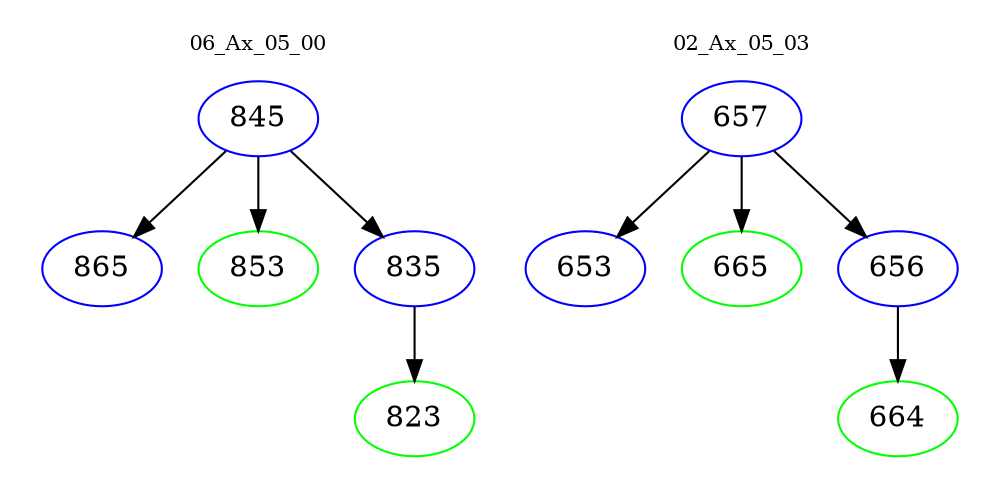 digraph{
subgraph cluster_0 {
color = white
label = "06_Ax_05_00";
fontsize=10;
T0_845 [label="845", color="blue"]
T0_845 -> T0_865 [color="black"]
T0_865 [label="865", color="blue"]
T0_845 -> T0_853 [color="black"]
T0_853 [label="853", color="green"]
T0_845 -> T0_835 [color="black"]
T0_835 [label="835", color="blue"]
T0_835 -> T0_823 [color="black"]
T0_823 [label="823", color="green"]
}
subgraph cluster_1 {
color = white
label = "02_Ax_05_03";
fontsize=10;
T1_657 [label="657", color="blue"]
T1_657 -> T1_653 [color="black"]
T1_653 [label="653", color="blue"]
T1_657 -> T1_665 [color="black"]
T1_665 [label="665", color="green"]
T1_657 -> T1_656 [color="black"]
T1_656 [label="656", color="blue"]
T1_656 -> T1_664 [color="black"]
T1_664 [label="664", color="green"]
}
}

